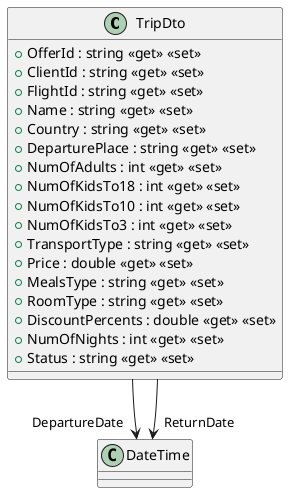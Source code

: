 @startuml
class TripDto {
    + OfferId : string <<get>> <<set>>
    + ClientId : string <<get>> <<set>>
    + FlightId : string <<get>> <<set>>
    + Name : string <<get>> <<set>>
    + Country : string <<get>> <<set>>
    + DeparturePlace : string <<get>> <<set>>
    + NumOfAdults : int <<get>> <<set>>
    + NumOfKidsTo18 : int <<get>> <<set>>
    + NumOfKidsTo10 : int <<get>> <<set>>
    + NumOfKidsTo3 : int <<get>> <<set>>
    + TransportType : string <<get>> <<set>>
    + Price : double <<get>> <<set>>
    + MealsType : string <<get>> <<set>>
    + RoomType : string <<get>> <<set>>
    + DiscountPercents : double <<get>> <<set>>
    + NumOfNights : int <<get>> <<set>>
    + Status : string <<get>> <<set>>
}
TripDto --> "DepartureDate" DateTime
TripDto --> "ReturnDate" DateTime
@enduml
